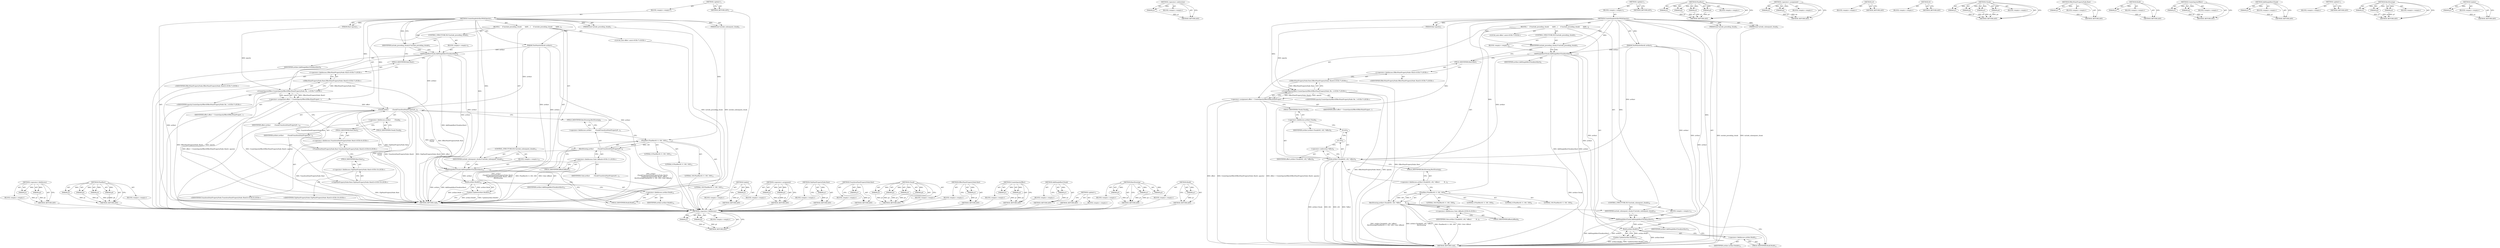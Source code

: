 digraph "Update" {
vulnerable_107 [label=<(METHOD,&lt;operator&gt;.fieldAccess)>];
vulnerable_108 [label=<(PARAM,p1)>];
vulnerable_109 [label=<(PARAM,p2)>];
vulnerable_110 [label=<(BLOCK,&lt;empty&gt;,&lt;empty&gt;)>];
vulnerable_111 [label=<(METHOD_RETURN,ANY)>];
vulnerable_133 [label=<(METHOD,FloatRect)>];
vulnerable_134 [label=<(PARAM,p1)>];
vulnerable_135 [label=<(PARAM,p2)>];
vulnerable_136 [label=<(PARAM,p3)>];
vulnerable_137 [label=<(PARAM,p4)>];
vulnerable_138 [label=<(BLOCK,&lt;empty&gt;,&lt;empty&gt;)>];
vulnerable_139 [label=<(METHOD_RETURN,ANY)>];
vulnerable_6 [label=<(METHOD,&lt;global&gt;)<SUB>1</SUB>>];
vulnerable_7 [label=<(BLOCK,&lt;empty&gt;,&lt;empty&gt;)<SUB>1</SUB>>];
vulnerable_8 [label=<(METHOD,CreateSimpleArtifactWithOpacity)<SUB>1</SUB>>];
vulnerable_9 [label=<(PARAM,TestPaintArtifact&amp; artifact)<SUB>1</SUB>>];
vulnerable_10 [label=<(PARAM,float opacity)<SUB>2</SUB>>];
vulnerable_11 [label=<(PARAM,bool include_preceding_chunk)<SUB>3</SUB>>];
vulnerable_12 [label=<(PARAM,bool include_subsequent_chunk)<SUB>4</SUB>>];
vulnerable_13 [label=<(BLOCK,{
     if (include_preceding_chunk)
       AddS...,{
     if (include_preceding_chunk)
       AddS...)<SUB>4</SUB>>];
vulnerable_14 [label=<(CONTROL_STRUCTURE,IF,if (include_preceding_chunk))<SUB>5</SUB>>];
vulnerable_15 [label=<(IDENTIFIER,include_preceding_chunk,if (include_preceding_chunk))<SUB>5</SUB>>];
vulnerable_16 [label=<(BLOCK,&lt;empty&gt;,&lt;empty&gt;)<SUB>6</SUB>>];
vulnerable_17 [label=<(AddSimpleRectChunk,AddSimpleRectChunk(artifact))<SUB>6</SUB>>];
vulnerable_18 [label=<(IDENTIFIER,artifact,AddSimpleRectChunk(artifact))<SUB>6</SUB>>];
vulnerable_19 [label="<(LOCAL,auto effect: auto)<SUB>7</SUB>>"];
vulnerable_20 [label=<(&lt;operator&gt;.assignment,effect = CreateOpacityEffect(EffectPaintPropert...)<SUB>7</SUB>>];
vulnerable_21 [label=<(IDENTIFIER,effect,effect = CreateOpacityEffect(EffectPaintPropert...)<SUB>7</SUB>>];
vulnerable_22 [label="<(CreateOpacityEffect,CreateOpacityEffect(EffectPaintPropertyNode::Ro...)<SUB>7</SUB>>"];
vulnerable_23 [label="<(EffectPaintPropertyNode.Root,EffectPaintPropertyNode::Root())<SUB>7</SUB>>"];
vulnerable_24 [label="<(&lt;operator&gt;.fieldAccess,EffectPaintPropertyNode::Root)<SUB>7</SUB>>"];
vulnerable_25 [label="<(IDENTIFIER,EffectPaintPropertyNode,EffectPaintPropertyNode::Root())<SUB>7</SUB>>"];
vulnerable_26 [label=<(FIELD_IDENTIFIER,Root,Root)<SUB>7</SUB>>];
vulnerable_27 [label="<(IDENTIFIER,opacity,CreateOpacityEffect(EffectPaintPropertyNode::Ro...)<SUB>7</SUB>>"];
vulnerable_28 [label=<(RectDrawing,artifact
        .Chunk(TransformPaintPropertyN...)<SUB>8</SUB>>];
vulnerable_29 [label=<(&lt;operator&gt;.fieldAccess,artifact
        .Chunk(TransformPaintPropertyN...)<SUB>8</SUB>>];
vulnerable_30 [label=<(Chunk,artifact
        .Chunk(TransformPaintPropertyN...)<SUB>8</SUB>>];
vulnerable_31 [label=<(&lt;operator&gt;.fieldAccess,artifact
        .Chunk)<SUB>8</SUB>>];
vulnerable_32 [label=<(IDENTIFIER,artifact,artifact
        .Chunk(TransformPaintPropertyN...)<SUB>8</SUB>>];
vulnerable_33 [label=<(FIELD_IDENTIFIER,Chunk,Chunk)<SUB>8</SUB>>];
vulnerable_34 [label="<(TransformPaintPropertyNode.Root,TransformPaintPropertyNode::Root())<SUB>9</SUB>>"];
vulnerable_35 [label="<(&lt;operator&gt;.fieldAccess,TransformPaintPropertyNode::Root)<SUB>9</SUB>>"];
vulnerable_36 [label="<(IDENTIFIER,TransformPaintPropertyNode,TransformPaintPropertyNode::Root())<SUB>9</SUB>>"];
vulnerable_37 [label=<(FIELD_IDENTIFIER,Root,Root)<SUB>9</SUB>>];
vulnerable_38 [label="<(ClipPaintPropertyNode.Root,ClipPaintPropertyNode::Root())<SUB>10</SUB>>"];
vulnerable_39 [label="<(&lt;operator&gt;.fieldAccess,ClipPaintPropertyNode::Root)<SUB>10</SUB>>"];
vulnerable_40 [label="<(IDENTIFIER,ClipPaintPropertyNode,ClipPaintPropertyNode::Root())<SUB>10</SUB>>"];
vulnerable_41 [label=<(FIELD_IDENTIFIER,Root,Root)<SUB>10</SUB>>];
vulnerable_42 [label=<(IDENTIFIER,effect,artifact
        .Chunk(TransformPaintPropertyN...)<SUB>10</SUB>>];
vulnerable_43 [label=<(FIELD_IDENTIFIER,RectDrawing,RectDrawing)<SUB>8</SUB>>];
vulnerable_44 [label=<(FloatRect,FloatRect(0, 0, 100, 100))<SUB>11</SUB>>];
vulnerable_45 [label=<(LITERAL,0,FloatRect(0, 0, 100, 100))<SUB>11</SUB>>];
vulnerable_46 [label=<(LITERAL,0,FloatRect(0, 0, 100, 100))<SUB>11</SUB>>];
vulnerable_47 [label=<(LITERAL,100,FloatRect(0, 0, 100, 100))<SUB>11</SUB>>];
vulnerable_48 [label=<(LITERAL,100,FloatRect(0, 0, 100, 100))<SUB>11</SUB>>];
vulnerable_49 [label="<(&lt;operator&gt;.fieldAccess,Color::kBlack)<SUB>11</SUB>>"];
vulnerable_50 [label=<(IDENTIFIER,Color,artifact
        .Chunk(TransformPaintPropertyN...)<SUB>11</SUB>>];
vulnerable_51 [label=<(FIELD_IDENTIFIER,kBlack,kBlack)<SUB>11</SUB>>];
vulnerable_52 [label=<(CONTROL_STRUCTURE,IF,if (include_subsequent_chunk))<SUB>12</SUB>>];
vulnerable_53 [label=<(IDENTIFIER,include_subsequent_chunk,if (include_subsequent_chunk))<SUB>12</SUB>>];
vulnerable_54 [label=<(BLOCK,&lt;empty&gt;,&lt;empty&gt;)<SUB>13</SUB>>];
vulnerable_55 [label=<(AddSimpleRectChunk,AddSimpleRectChunk(artifact))<SUB>13</SUB>>];
vulnerable_56 [label=<(IDENTIFIER,artifact,AddSimpleRectChunk(artifact))<SUB>13</SUB>>];
vulnerable_57 [label=<(Update,Update(artifact.Build()))<SUB>14</SUB>>];
vulnerable_58 [label=<(Build,artifact.Build())<SUB>14</SUB>>];
vulnerable_59 [label=<(&lt;operator&gt;.fieldAccess,artifact.Build)<SUB>14</SUB>>];
vulnerable_60 [label=<(IDENTIFIER,artifact,artifact.Build())<SUB>14</SUB>>];
vulnerable_61 [label=<(FIELD_IDENTIFIER,Build,Build)<SUB>14</SUB>>];
vulnerable_62 [label=<(METHOD_RETURN,void)<SUB>1</SUB>>];
vulnerable_64 [label=<(METHOD_RETURN,ANY)<SUB>1</SUB>>];
vulnerable_140 [label=<(METHOD,Update)>];
vulnerable_141 [label=<(PARAM,p1)>];
vulnerable_142 [label=<(BLOCK,&lt;empty&gt;,&lt;empty&gt;)>];
vulnerable_143 [label=<(METHOD_RETURN,ANY)>];
vulnerable_93 [label=<(METHOD,&lt;operator&gt;.assignment)>];
vulnerable_94 [label=<(PARAM,p1)>];
vulnerable_95 [label=<(PARAM,p2)>];
vulnerable_96 [label=<(BLOCK,&lt;empty&gt;,&lt;empty&gt;)>];
vulnerable_97 [label=<(METHOD_RETURN,ANY)>];
vulnerable_129 [label=<(METHOD,ClipPaintPropertyNode.Root)>];
vulnerable_130 [label=<(PARAM,p1)>];
vulnerable_131 [label=<(BLOCK,&lt;empty&gt;,&lt;empty&gt;)>];
vulnerable_132 [label=<(METHOD_RETURN,ANY)>];
vulnerable_125 [label=<(METHOD,TransformPaintPropertyNode.Root)>];
vulnerable_126 [label=<(PARAM,p1)>];
vulnerable_127 [label=<(BLOCK,&lt;empty&gt;,&lt;empty&gt;)>];
vulnerable_128 [label=<(METHOD_RETURN,ANY)>];
vulnerable_118 [label=<(METHOD,Chunk)>];
vulnerable_119 [label=<(PARAM,p1)>];
vulnerable_120 [label=<(PARAM,p2)>];
vulnerable_121 [label=<(PARAM,p3)>];
vulnerable_122 [label=<(PARAM,p4)>];
vulnerable_123 [label=<(BLOCK,&lt;empty&gt;,&lt;empty&gt;)>];
vulnerable_124 [label=<(METHOD_RETURN,ANY)>];
vulnerable_103 [label=<(METHOD,EffectPaintPropertyNode.Root)>];
vulnerable_104 [label=<(PARAM,p1)>];
vulnerable_105 [label=<(BLOCK,&lt;empty&gt;,&lt;empty&gt;)>];
vulnerable_106 [label=<(METHOD_RETURN,ANY)>];
vulnerable_98 [label=<(METHOD,CreateOpacityEffect)>];
vulnerable_99 [label=<(PARAM,p1)>];
vulnerable_100 [label=<(PARAM,p2)>];
vulnerable_101 [label=<(BLOCK,&lt;empty&gt;,&lt;empty&gt;)>];
vulnerable_102 [label=<(METHOD_RETURN,ANY)>];
vulnerable_89 [label=<(METHOD,AddSimpleRectChunk)>];
vulnerable_90 [label=<(PARAM,p1)>];
vulnerable_91 [label=<(BLOCK,&lt;empty&gt;,&lt;empty&gt;)>];
vulnerable_92 [label=<(METHOD_RETURN,ANY)>];
vulnerable_83 [label=<(METHOD,&lt;global&gt;)<SUB>1</SUB>>];
vulnerable_84 [label=<(BLOCK,&lt;empty&gt;,&lt;empty&gt;)>];
vulnerable_85 [label=<(METHOD_RETURN,ANY)>];
vulnerable_112 [label=<(METHOD,RectDrawing)>];
vulnerable_113 [label=<(PARAM,p1)>];
vulnerable_114 [label=<(PARAM,p2)>];
vulnerable_115 [label=<(PARAM,p3)>];
vulnerable_116 [label=<(BLOCK,&lt;empty&gt;,&lt;empty&gt;)>];
vulnerable_117 [label=<(METHOD_RETURN,ANY)>];
vulnerable_144 [label=<(METHOD,Build)>];
vulnerable_145 [label=<(PARAM,p1)>];
vulnerable_146 [label=<(BLOCK,&lt;empty&gt;,&lt;empty&gt;)>];
vulnerable_147 [label=<(METHOD_RETURN,ANY)>];
fixed_102 [label=<(METHOD,&lt;operator&gt;.fieldAccess)>];
fixed_103 [label=<(PARAM,p1)>];
fixed_104 [label=<(PARAM,p2)>];
fixed_105 [label=<(BLOCK,&lt;empty&gt;,&lt;empty&gt;)>];
fixed_106 [label=<(METHOD_RETURN,ANY)>];
fixed_126 [label=<(METHOD,&lt;operator&gt;.indirection)>];
fixed_127 [label=<(PARAM,p1)>];
fixed_128 [label=<(BLOCK,&lt;empty&gt;,&lt;empty&gt;)>];
fixed_129 [label=<(METHOD_RETURN,ANY)>];
fixed_6 [label=<(METHOD,&lt;global&gt;)<SUB>1</SUB>>];
fixed_7 [label=<(BLOCK,&lt;empty&gt;,&lt;empty&gt;)<SUB>1</SUB>>];
fixed_8 [label=<(METHOD,CreateSimpleArtifactWithOpacity)<SUB>1</SUB>>];
fixed_9 [label=<(PARAM,TestPaintArtifact&amp; artifact)<SUB>1</SUB>>];
fixed_10 [label=<(PARAM,float opacity)<SUB>2</SUB>>];
fixed_11 [label=<(PARAM,bool include_preceding_chunk)<SUB>3</SUB>>];
fixed_12 [label=<(PARAM,bool include_subsequent_chunk)<SUB>4</SUB>>];
fixed_13 [label=<(BLOCK,{
     if (include_preceding_chunk)
       AddS...,{
     if (include_preceding_chunk)
       AddS...)<SUB>4</SUB>>];
fixed_14 [label=<(CONTROL_STRUCTURE,IF,if (include_preceding_chunk))<SUB>5</SUB>>];
fixed_15 [label=<(IDENTIFIER,include_preceding_chunk,if (include_preceding_chunk))<SUB>5</SUB>>];
fixed_16 [label=<(BLOCK,&lt;empty&gt;,&lt;empty&gt;)<SUB>6</SUB>>];
fixed_17 [label=<(AddSimpleRectChunk,AddSimpleRectChunk(artifact))<SUB>6</SUB>>];
fixed_18 [label=<(IDENTIFIER,artifact,AddSimpleRectChunk(artifact))<SUB>6</SUB>>];
fixed_19 [label="<(LOCAL,auto effect: auto)<SUB>7</SUB>>"];
fixed_20 [label=<(&lt;operator&gt;.assignment,effect = CreateOpacityEffect(EffectPaintPropert...)<SUB>7</SUB>>];
fixed_21 [label=<(IDENTIFIER,effect,effect = CreateOpacityEffect(EffectPaintPropert...)<SUB>7</SUB>>];
fixed_22 [label="<(CreateOpacityEffect,CreateOpacityEffect(EffectPaintPropertyNode::Ro...)<SUB>7</SUB>>"];
fixed_23 [label="<(EffectPaintPropertyNode.Root,EffectPaintPropertyNode::Root())<SUB>7</SUB>>"];
fixed_24 [label="<(&lt;operator&gt;.fieldAccess,EffectPaintPropertyNode::Root)<SUB>7</SUB>>"];
fixed_25 [label="<(IDENTIFIER,EffectPaintPropertyNode,EffectPaintPropertyNode::Root())<SUB>7</SUB>>"];
fixed_26 [label=<(FIELD_IDENTIFIER,Root,Root)<SUB>7</SUB>>];
fixed_27 [label="<(IDENTIFIER,opacity,CreateOpacityEffect(EffectPaintPropertyNode::Ro...)<SUB>7</SUB>>"];
fixed_28 [label=<(RectDrawing,artifact.Chunk(t0(), c0(), *effect)
         .R...)<SUB>8</SUB>>];
fixed_29 [label=<(&lt;operator&gt;.fieldAccess,artifact.Chunk(t0(), c0(), *effect)
         .R...)<SUB>8</SUB>>];
fixed_30 [label=<(Chunk,artifact.Chunk(t0(), c0(), *effect))<SUB>8</SUB>>];
fixed_31 [label=<(&lt;operator&gt;.fieldAccess,artifact.Chunk)<SUB>8</SUB>>];
fixed_32 [label=<(IDENTIFIER,artifact,artifact.Chunk(t0(), c0(), *effect))<SUB>8</SUB>>];
fixed_33 [label=<(FIELD_IDENTIFIER,Chunk,Chunk)<SUB>8</SUB>>];
fixed_34 [label=<(t0,t0())<SUB>8</SUB>>];
fixed_35 [label=<(c0,c0())<SUB>8</SUB>>];
fixed_36 [label=<(&lt;operator&gt;.indirection,*effect)<SUB>8</SUB>>];
fixed_37 [label=<(IDENTIFIER,effect,artifact.Chunk(t0(), c0(), *effect))<SUB>8</SUB>>];
fixed_38 [label=<(FIELD_IDENTIFIER,RectDrawing,RectDrawing)<SUB>8</SUB>>];
fixed_39 [label=<(FloatRect,FloatRect(0, 0, 100, 100))<SUB>9</SUB>>];
fixed_40 [label=<(LITERAL,0,FloatRect(0, 0, 100, 100))<SUB>9</SUB>>];
fixed_41 [label=<(LITERAL,0,FloatRect(0, 0, 100, 100))<SUB>9</SUB>>];
fixed_42 [label=<(LITERAL,100,FloatRect(0, 0, 100, 100))<SUB>9</SUB>>];
fixed_43 [label=<(LITERAL,100,FloatRect(0, 0, 100, 100))<SUB>9</SUB>>];
fixed_44 [label="<(&lt;operator&gt;.fieldAccess,Color::kBlack)<SUB>9</SUB>>"];
fixed_45 [label=<(IDENTIFIER,Color,artifact.Chunk(t0(), c0(), *effect)
         .R...)<SUB>9</SUB>>];
fixed_46 [label=<(FIELD_IDENTIFIER,kBlack,kBlack)<SUB>9</SUB>>];
fixed_47 [label=<(CONTROL_STRUCTURE,IF,if (include_subsequent_chunk))<SUB>10</SUB>>];
fixed_48 [label=<(IDENTIFIER,include_subsequent_chunk,if (include_subsequent_chunk))<SUB>10</SUB>>];
fixed_49 [label=<(BLOCK,&lt;empty&gt;,&lt;empty&gt;)<SUB>11</SUB>>];
fixed_50 [label=<(AddSimpleRectChunk,AddSimpleRectChunk(artifact))<SUB>11</SUB>>];
fixed_51 [label=<(IDENTIFIER,artifact,AddSimpleRectChunk(artifact))<SUB>11</SUB>>];
fixed_52 [label=<(Update,Update(artifact.Build()))<SUB>12</SUB>>];
fixed_53 [label=<(Build,artifact.Build())<SUB>12</SUB>>];
fixed_54 [label=<(&lt;operator&gt;.fieldAccess,artifact.Build)<SUB>12</SUB>>];
fixed_55 [label=<(IDENTIFIER,artifact,artifact.Build())<SUB>12</SUB>>];
fixed_56 [label=<(FIELD_IDENTIFIER,Build,Build)<SUB>12</SUB>>];
fixed_57 [label=<(METHOD_RETURN,void)<SUB>1</SUB>>];
fixed_59 [label=<(METHOD_RETURN,ANY)<SUB>1</SUB>>];
fixed_130 [label=<(METHOD,FloatRect)>];
fixed_131 [label=<(PARAM,p1)>];
fixed_132 [label=<(PARAM,p2)>];
fixed_133 [label=<(PARAM,p3)>];
fixed_134 [label=<(PARAM,p4)>];
fixed_135 [label=<(BLOCK,&lt;empty&gt;,&lt;empty&gt;)>];
fixed_136 [label=<(METHOD_RETURN,ANY)>];
fixed_88 [label=<(METHOD,&lt;operator&gt;.assignment)>];
fixed_89 [label=<(PARAM,p1)>];
fixed_90 [label=<(PARAM,p2)>];
fixed_91 [label=<(BLOCK,&lt;empty&gt;,&lt;empty&gt;)>];
fixed_92 [label=<(METHOD_RETURN,ANY)>];
fixed_123 [label=<(METHOD,c0)>];
fixed_124 [label=<(BLOCK,&lt;empty&gt;,&lt;empty&gt;)>];
fixed_125 [label=<(METHOD_RETURN,ANY)>];
fixed_120 [label=<(METHOD,t0)>];
fixed_121 [label=<(BLOCK,&lt;empty&gt;,&lt;empty&gt;)>];
fixed_122 [label=<(METHOD_RETURN,ANY)>];
fixed_113 [label=<(METHOD,Chunk)>];
fixed_114 [label=<(PARAM,p1)>];
fixed_115 [label=<(PARAM,p2)>];
fixed_116 [label=<(PARAM,p3)>];
fixed_117 [label=<(PARAM,p4)>];
fixed_118 [label=<(BLOCK,&lt;empty&gt;,&lt;empty&gt;)>];
fixed_119 [label=<(METHOD_RETURN,ANY)>];
fixed_98 [label=<(METHOD,EffectPaintPropertyNode.Root)>];
fixed_99 [label=<(PARAM,p1)>];
fixed_100 [label=<(BLOCK,&lt;empty&gt;,&lt;empty&gt;)>];
fixed_101 [label=<(METHOD_RETURN,ANY)>];
fixed_141 [label=<(METHOD,Build)>];
fixed_142 [label=<(PARAM,p1)>];
fixed_143 [label=<(BLOCK,&lt;empty&gt;,&lt;empty&gt;)>];
fixed_144 [label=<(METHOD_RETURN,ANY)>];
fixed_93 [label=<(METHOD,CreateOpacityEffect)>];
fixed_94 [label=<(PARAM,p1)>];
fixed_95 [label=<(PARAM,p2)>];
fixed_96 [label=<(BLOCK,&lt;empty&gt;,&lt;empty&gt;)>];
fixed_97 [label=<(METHOD_RETURN,ANY)>];
fixed_84 [label=<(METHOD,AddSimpleRectChunk)>];
fixed_85 [label=<(PARAM,p1)>];
fixed_86 [label=<(BLOCK,&lt;empty&gt;,&lt;empty&gt;)>];
fixed_87 [label=<(METHOD_RETURN,ANY)>];
fixed_78 [label=<(METHOD,&lt;global&gt;)<SUB>1</SUB>>];
fixed_79 [label=<(BLOCK,&lt;empty&gt;,&lt;empty&gt;)>];
fixed_80 [label=<(METHOD_RETURN,ANY)>];
fixed_107 [label=<(METHOD,RectDrawing)>];
fixed_108 [label=<(PARAM,p1)>];
fixed_109 [label=<(PARAM,p2)>];
fixed_110 [label=<(PARAM,p3)>];
fixed_111 [label=<(BLOCK,&lt;empty&gt;,&lt;empty&gt;)>];
fixed_112 [label=<(METHOD_RETURN,ANY)>];
fixed_137 [label=<(METHOD,Update)>];
fixed_138 [label=<(PARAM,p1)>];
fixed_139 [label=<(BLOCK,&lt;empty&gt;,&lt;empty&gt;)>];
fixed_140 [label=<(METHOD_RETURN,ANY)>];
vulnerable_107 -> vulnerable_108  [key=0, label="AST: "];
vulnerable_107 -> vulnerable_108  [key=1, label="DDG: "];
vulnerable_107 -> vulnerable_110  [key=0, label="AST: "];
vulnerable_107 -> vulnerable_109  [key=0, label="AST: "];
vulnerable_107 -> vulnerable_109  [key=1, label="DDG: "];
vulnerable_107 -> vulnerable_111  [key=0, label="AST: "];
vulnerable_107 -> vulnerable_111  [key=1, label="CFG: "];
vulnerable_108 -> vulnerable_111  [key=0, label="DDG: p1"];
vulnerable_109 -> vulnerable_111  [key=0, label="DDG: p2"];
vulnerable_110 -> fixed_102  [key=0];
vulnerable_111 -> fixed_102  [key=0];
vulnerable_133 -> vulnerable_134  [key=0, label="AST: "];
vulnerable_133 -> vulnerable_134  [key=1, label="DDG: "];
vulnerable_133 -> vulnerable_138  [key=0, label="AST: "];
vulnerable_133 -> vulnerable_135  [key=0, label="AST: "];
vulnerable_133 -> vulnerable_135  [key=1, label="DDG: "];
vulnerable_133 -> vulnerable_139  [key=0, label="AST: "];
vulnerable_133 -> vulnerable_139  [key=1, label="CFG: "];
vulnerable_133 -> vulnerable_136  [key=0, label="AST: "];
vulnerable_133 -> vulnerable_136  [key=1, label="DDG: "];
vulnerable_133 -> vulnerable_137  [key=0, label="AST: "];
vulnerable_133 -> vulnerable_137  [key=1, label="DDG: "];
vulnerable_134 -> vulnerable_139  [key=0, label="DDG: p1"];
vulnerable_135 -> vulnerable_139  [key=0, label="DDG: p2"];
vulnerable_136 -> vulnerable_139  [key=0, label="DDG: p3"];
vulnerable_137 -> vulnerable_139  [key=0, label="DDG: p4"];
vulnerable_138 -> fixed_102  [key=0];
vulnerable_139 -> fixed_102  [key=0];
vulnerable_6 -> vulnerable_7  [key=0, label="AST: "];
vulnerable_6 -> vulnerable_64  [key=0, label="AST: "];
vulnerable_6 -> vulnerable_64  [key=1, label="CFG: "];
vulnerable_7 -> vulnerable_8  [key=0, label="AST: "];
vulnerable_8 -> vulnerable_9  [key=0, label="AST: "];
vulnerable_8 -> vulnerable_9  [key=1, label="DDG: "];
vulnerable_8 -> vulnerable_10  [key=0, label="AST: "];
vulnerable_8 -> vulnerable_10  [key=1, label="DDG: "];
vulnerable_8 -> vulnerable_11  [key=0, label="AST: "];
vulnerable_8 -> vulnerable_11  [key=1, label="DDG: "];
vulnerable_8 -> vulnerable_12  [key=0, label="AST: "];
vulnerable_8 -> vulnerable_12  [key=1, label="DDG: "];
vulnerable_8 -> vulnerable_13  [key=0, label="AST: "];
vulnerable_8 -> vulnerable_62  [key=0, label="AST: "];
vulnerable_8 -> vulnerable_15  [key=0, label="CFG: "];
vulnerable_8 -> vulnerable_15  [key=1, label="DDG: "];
vulnerable_8 -> vulnerable_53  [key=0, label="DDG: "];
vulnerable_8 -> vulnerable_22  [key=0, label="DDG: "];
vulnerable_8 -> vulnerable_44  [key=0, label="DDG: "];
vulnerable_8 -> vulnerable_17  [key=0, label="DDG: "];
vulnerable_8 -> vulnerable_30  [key=0, label="DDG: "];
vulnerable_8 -> vulnerable_55  [key=0, label="DDG: "];
vulnerable_9 -> vulnerable_62  [key=0, label="DDG: artifact"];
vulnerable_9 -> vulnerable_58  [key=0, label="DDG: artifact"];
vulnerable_9 -> vulnerable_17  [key=0, label="DDG: artifact"];
vulnerable_9 -> vulnerable_30  [key=0, label="DDG: artifact"];
vulnerable_9 -> vulnerable_55  [key=0, label="DDG: artifact"];
vulnerable_10 -> vulnerable_22  [key=0, label="DDG: opacity"];
vulnerable_11 -> vulnerable_62  [key=0, label="DDG: include_preceding_chunk"];
vulnerable_12 -> vulnerable_62  [key=0, label="DDG: include_subsequent_chunk"];
vulnerable_13 -> vulnerable_14  [key=0, label="AST: "];
vulnerable_13 -> vulnerable_19  [key=0, label="AST: "];
vulnerable_13 -> vulnerable_20  [key=0, label="AST: "];
vulnerable_13 -> vulnerable_28  [key=0, label="AST: "];
vulnerable_13 -> vulnerable_52  [key=0, label="AST: "];
vulnerable_13 -> vulnerable_57  [key=0, label="AST: "];
vulnerable_14 -> vulnerable_15  [key=0, label="AST: "];
vulnerable_14 -> vulnerable_16  [key=0, label="AST: "];
vulnerable_15 -> vulnerable_17  [key=0, label="CFG: "];
vulnerable_15 -> vulnerable_17  [key=1, label="CDG: "];
vulnerable_15 -> vulnerable_26  [key=0, label="CFG: "];
vulnerable_16 -> vulnerable_17  [key=0, label="AST: "];
vulnerable_17 -> vulnerable_18  [key=0, label="AST: "];
vulnerable_17 -> vulnerable_26  [key=0, label="CFG: "];
vulnerable_17 -> vulnerable_62  [key=0, label="DDG: artifact"];
vulnerable_17 -> vulnerable_62  [key=1, label="DDG: AddSimpleRectChunk(artifact)"];
vulnerable_17 -> vulnerable_58  [key=0, label="DDG: artifact"];
vulnerable_17 -> vulnerable_30  [key=0, label="DDG: artifact"];
vulnerable_17 -> vulnerable_55  [key=0, label="DDG: artifact"];
vulnerable_18 -> fixed_102  [key=0];
vulnerable_19 -> fixed_102  [key=0];
vulnerable_20 -> vulnerable_21  [key=0, label="AST: "];
vulnerable_20 -> vulnerable_22  [key=0, label="AST: "];
vulnerable_20 -> vulnerable_33  [key=0, label="CFG: "];
vulnerable_20 -> vulnerable_62  [key=0, label="DDG: CreateOpacityEffect(EffectPaintPropertyNode::Root(), opacity)"];
vulnerable_20 -> vulnerable_62  [key=1, label="DDG: effect = CreateOpacityEffect(EffectPaintPropertyNode::Root(), opacity)"];
vulnerable_20 -> vulnerable_30  [key=0, label="DDG: effect"];
vulnerable_21 -> fixed_102  [key=0];
vulnerable_22 -> vulnerable_23  [key=0, label="AST: "];
vulnerable_22 -> vulnerable_27  [key=0, label="AST: "];
vulnerable_22 -> vulnerable_20  [key=0, label="CFG: "];
vulnerable_22 -> vulnerable_20  [key=1, label="DDG: EffectPaintPropertyNode::Root()"];
vulnerable_22 -> vulnerable_20  [key=2, label="DDG: opacity"];
vulnerable_22 -> vulnerable_62  [key=0, label="DDG: EffectPaintPropertyNode::Root()"];
vulnerable_22 -> vulnerable_62  [key=1, label="DDG: opacity"];
vulnerable_23 -> vulnerable_24  [key=0, label="AST: "];
vulnerable_23 -> vulnerable_22  [key=0, label="CFG: "];
vulnerable_23 -> vulnerable_22  [key=1, label="DDG: EffectPaintPropertyNode::Root"];
vulnerable_23 -> vulnerable_62  [key=0, label="DDG: EffectPaintPropertyNode::Root"];
vulnerable_24 -> vulnerable_25  [key=0, label="AST: "];
vulnerable_24 -> vulnerable_26  [key=0, label="AST: "];
vulnerable_24 -> vulnerable_23  [key=0, label="CFG: "];
vulnerable_25 -> fixed_102  [key=0];
vulnerable_26 -> vulnerable_24  [key=0, label="CFG: "];
vulnerable_27 -> fixed_102  [key=0];
vulnerable_28 -> vulnerable_29  [key=0, label="AST: "];
vulnerable_28 -> vulnerable_44  [key=0, label="AST: "];
vulnerable_28 -> vulnerable_49  [key=0, label="AST: "];
vulnerable_28 -> vulnerable_53  [key=0, label="CFG: "];
vulnerable_28 -> vulnerable_62  [key=0, label="DDG: artifact
        .Chunk(TransformPaintPropertyNode::Root(),
               ClipPaintPropertyNode::Root(), effect)
         .RectDrawing"];
vulnerable_28 -> vulnerable_62  [key=1, label="DDG: FloatRect(0, 0, 100, 100)"];
vulnerable_28 -> vulnerable_62  [key=2, label="DDG: Color::kBlack"];
vulnerable_28 -> vulnerable_62  [key=3, label="DDG: artifact
        .Chunk(TransformPaintPropertyNode::Root(),
               ClipPaintPropertyNode::Root(), effect)
         .RectDrawing(FloatRect(0, 0, 100, 100), Color::kBlack)"];
vulnerable_29 -> vulnerable_30  [key=0, label="AST: "];
vulnerable_29 -> vulnerable_43  [key=0, label="AST: "];
vulnerable_29 -> vulnerable_44  [key=0, label="CFG: "];
vulnerable_30 -> vulnerable_31  [key=0, label="AST: "];
vulnerable_30 -> vulnerable_34  [key=0, label="AST: "];
vulnerable_30 -> vulnerable_38  [key=0, label="AST: "];
vulnerable_30 -> vulnerable_42  [key=0, label="AST: "];
vulnerable_30 -> vulnerable_43  [key=0, label="CFG: "];
vulnerable_30 -> vulnerable_62  [key=0, label="DDG: artifact
        .Chunk"];
vulnerable_30 -> vulnerable_62  [key=1, label="DDG: TransformPaintPropertyNode::Root()"];
vulnerable_30 -> vulnerable_62  [key=2, label="DDG: ClipPaintPropertyNode::Root()"];
vulnerable_30 -> vulnerable_62  [key=3, label="DDG: effect"];
vulnerable_30 -> vulnerable_55  [key=0, label="DDG: artifact
        .Chunk"];
vulnerable_31 -> vulnerable_32  [key=0, label="AST: "];
vulnerable_31 -> vulnerable_33  [key=0, label="AST: "];
vulnerable_31 -> vulnerable_37  [key=0, label="CFG: "];
vulnerable_32 -> fixed_102  [key=0];
vulnerable_33 -> vulnerable_31  [key=0, label="CFG: "];
vulnerable_34 -> vulnerable_35  [key=0, label="AST: "];
vulnerable_34 -> vulnerable_41  [key=0, label="CFG: "];
vulnerable_34 -> vulnerable_62  [key=0, label="DDG: TransformPaintPropertyNode::Root"];
vulnerable_34 -> vulnerable_30  [key=0, label="DDG: TransformPaintPropertyNode::Root"];
vulnerable_35 -> vulnerable_36  [key=0, label="AST: "];
vulnerable_35 -> vulnerable_37  [key=0, label="AST: "];
vulnerable_35 -> vulnerable_34  [key=0, label="CFG: "];
vulnerable_36 -> fixed_102  [key=0];
vulnerable_37 -> vulnerable_35  [key=0, label="CFG: "];
vulnerable_38 -> vulnerable_39  [key=0, label="AST: "];
vulnerable_38 -> vulnerable_30  [key=0, label="CFG: "];
vulnerable_38 -> vulnerable_30  [key=1, label="DDG: ClipPaintPropertyNode::Root"];
vulnerable_38 -> vulnerable_62  [key=0, label="DDG: ClipPaintPropertyNode::Root"];
vulnerable_39 -> vulnerable_40  [key=0, label="AST: "];
vulnerable_39 -> vulnerable_41  [key=0, label="AST: "];
vulnerable_39 -> vulnerable_38  [key=0, label="CFG: "];
vulnerable_40 -> fixed_102  [key=0];
vulnerable_41 -> vulnerable_39  [key=0, label="CFG: "];
vulnerable_42 -> fixed_102  [key=0];
vulnerable_43 -> vulnerable_29  [key=0, label="CFG: "];
vulnerable_44 -> vulnerable_45  [key=0, label="AST: "];
vulnerable_44 -> vulnerable_46  [key=0, label="AST: "];
vulnerable_44 -> vulnerable_47  [key=0, label="AST: "];
vulnerable_44 -> vulnerable_48  [key=0, label="AST: "];
vulnerable_44 -> vulnerable_51  [key=0, label="CFG: "];
vulnerable_44 -> vulnerable_28  [key=0, label="DDG: 0"];
vulnerable_44 -> vulnerable_28  [key=1, label="DDG: 100"];
vulnerable_45 -> fixed_102  [key=0];
vulnerable_46 -> fixed_102  [key=0];
vulnerable_47 -> fixed_102  [key=0];
vulnerable_48 -> fixed_102  [key=0];
vulnerable_49 -> vulnerable_50  [key=0, label="AST: "];
vulnerable_49 -> vulnerable_51  [key=0, label="AST: "];
vulnerable_49 -> vulnerable_28  [key=0, label="CFG: "];
vulnerable_50 -> fixed_102  [key=0];
vulnerable_51 -> vulnerable_49  [key=0, label="CFG: "];
vulnerable_52 -> vulnerable_53  [key=0, label="AST: "];
vulnerable_52 -> vulnerable_54  [key=0, label="AST: "];
vulnerable_53 -> vulnerable_55  [key=0, label="CFG: "];
vulnerable_53 -> vulnerable_55  [key=1, label="CDG: "];
vulnerable_53 -> vulnerable_61  [key=0, label="CFG: "];
vulnerable_54 -> vulnerable_55  [key=0, label="AST: "];
vulnerable_55 -> vulnerable_56  [key=0, label="AST: "];
vulnerable_55 -> vulnerable_61  [key=0, label="CFG: "];
vulnerable_55 -> vulnerable_62  [key=0, label="DDG: artifact"];
vulnerable_55 -> vulnerable_62  [key=1, label="DDG: AddSimpleRectChunk(artifact)"];
vulnerable_55 -> vulnerable_58  [key=0, label="DDG: artifact"];
vulnerable_56 -> fixed_102  [key=0];
vulnerable_57 -> vulnerable_58  [key=0, label="AST: "];
vulnerable_57 -> vulnerable_62  [key=0, label="CFG: "];
vulnerable_57 -> vulnerable_62  [key=1, label="DDG: artifact.Build()"];
vulnerable_57 -> vulnerable_62  [key=2, label="DDG: Update(artifact.Build())"];
vulnerable_58 -> vulnerable_59  [key=0, label="AST: "];
vulnerable_58 -> vulnerable_57  [key=0, label="CFG: "];
vulnerable_58 -> vulnerable_57  [key=1, label="DDG: artifact.Build"];
vulnerable_58 -> vulnerable_62  [key=0, label="DDG: artifact.Build"];
vulnerable_59 -> vulnerable_60  [key=0, label="AST: "];
vulnerable_59 -> vulnerable_61  [key=0, label="AST: "];
vulnerable_59 -> vulnerable_58  [key=0, label="CFG: "];
vulnerable_60 -> fixed_102  [key=0];
vulnerable_61 -> vulnerable_59  [key=0, label="CFG: "];
vulnerable_62 -> fixed_102  [key=0];
vulnerable_64 -> fixed_102  [key=0];
vulnerable_140 -> vulnerable_141  [key=0, label="AST: "];
vulnerable_140 -> vulnerable_141  [key=1, label="DDG: "];
vulnerable_140 -> vulnerable_142  [key=0, label="AST: "];
vulnerable_140 -> vulnerable_143  [key=0, label="AST: "];
vulnerable_140 -> vulnerable_143  [key=1, label="CFG: "];
vulnerable_141 -> vulnerable_143  [key=0, label="DDG: p1"];
vulnerable_142 -> fixed_102  [key=0];
vulnerable_143 -> fixed_102  [key=0];
vulnerable_93 -> vulnerable_94  [key=0, label="AST: "];
vulnerable_93 -> vulnerable_94  [key=1, label="DDG: "];
vulnerable_93 -> vulnerable_96  [key=0, label="AST: "];
vulnerable_93 -> vulnerable_95  [key=0, label="AST: "];
vulnerable_93 -> vulnerable_95  [key=1, label="DDG: "];
vulnerable_93 -> vulnerable_97  [key=0, label="AST: "];
vulnerable_93 -> vulnerable_97  [key=1, label="CFG: "];
vulnerable_94 -> vulnerable_97  [key=0, label="DDG: p1"];
vulnerable_95 -> vulnerable_97  [key=0, label="DDG: p2"];
vulnerable_96 -> fixed_102  [key=0];
vulnerable_97 -> fixed_102  [key=0];
vulnerable_129 -> vulnerable_130  [key=0, label="AST: "];
vulnerable_129 -> vulnerable_130  [key=1, label="DDG: "];
vulnerable_129 -> vulnerable_131  [key=0, label="AST: "];
vulnerable_129 -> vulnerable_132  [key=0, label="AST: "];
vulnerable_129 -> vulnerable_132  [key=1, label="CFG: "];
vulnerable_130 -> vulnerable_132  [key=0, label="DDG: p1"];
vulnerable_131 -> fixed_102  [key=0];
vulnerable_132 -> fixed_102  [key=0];
vulnerable_125 -> vulnerable_126  [key=0, label="AST: "];
vulnerable_125 -> vulnerable_126  [key=1, label="DDG: "];
vulnerable_125 -> vulnerable_127  [key=0, label="AST: "];
vulnerable_125 -> vulnerable_128  [key=0, label="AST: "];
vulnerable_125 -> vulnerable_128  [key=1, label="CFG: "];
vulnerable_126 -> vulnerable_128  [key=0, label="DDG: p1"];
vulnerable_127 -> fixed_102  [key=0];
vulnerable_128 -> fixed_102  [key=0];
vulnerable_118 -> vulnerable_119  [key=0, label="AST: "];
vulnerable_118 -> vulnerable_119  [key=1, label="DDG: "];
vulnerable_118 -> vulnerable_123  [key=0, label="AST: "];
vulnerable_118 -> vulnerable_120  [key=0, label="AST: "];
vulnerable_118 -> vulnerable_120  [key=1, label="DDG: "];
vulnerable_118 -> vulnerable_124  [key=0, label="AST: "];
vulnerable_118 -> vulnerable_124  [key=1, label="CFG: "];
vulnerable_118 -> vulnerable_121  [key=0, label="AST: "];
vulnerable_118 -> vulnerable_121  [key=1, label="DDG: "];
vulnerable_118 -> vulnerable_122  [key=0, label="AST: "];
vulnerable_118 -> vulnerable_122  [key=1, label="DDG: "];
vulnerable_119 -> vulnerable_124  [key=0, label="DDG: p1"];
vulnerable_120 -> vulnerable_124  [key=0, label="DDG: p2"];
vulnerable_121 -> vulnerable_124  [key=0, label="DDG: p3"];
vulnerable_122 -> vulnerable_124  [key=0, label="DDG: p4"];
vulnerable_123 -> fixed_102  [key=0];
vulnerable_124 -> fixed_102  [key=0];
vulnerable_103 -> vulnerable_104  [key=0, label="AST: "];
vulnerable_103 -> vulnerable_104  [key=1, label="DDG: "];
vulnerable_103 -> vulnerable_105  [key=0, label="AST: "];
vulnerable_103 -> vulnerable_106  [key=0, label="AST: "];
vulnerable_103 -> vulnerable_106  [key=1, label="CFG: "];
vulnerable_104 -> vulnerable_106  [key=0, label="DDG: p1"];
vulnerable_105 -> fixed_102  [key=0];
vulnerable_106 -> fixed_102  [key=0];
vulnerable_98 -> vulnerable_99  [key=0, label="AST: "];
vulnerable_98 -> vulnerable_99  [key=1, label="DDG: "];
vulnerable_98 -> vulnerable_101  [key=0, label="AST: "];
vulnerable_98 -> vulnerable_100  [key=0, label="AST: "];
vulnerable_98 -> vulnerable_100  [key=1, label="DDG: "];
vulnerable_98 -> vulnerable_102  [key=0, label="AST: "];
vulnerable_98 -> vulnerable_102  [key=1, label="CFG: "];
vulnerable_99 -> vulnerable_102  [key=0, label="DDG: p1"];
vulnerable_100 -> vulnerable_102  [key=0, label="DDG: p2"];
vulnerable_101 -> fixed_102  [key=0];
vulnerable_102 -> fixed_102  [key=0];
vulnerable_89 -> vulnerable_90  [key=0, label="AST: "];
vulnerable_89 -> vulnerable_90  [key=1, label="DDG: "];
vulnerable_89 -> vulnerable_91  [key=0, label="AST: "];
vulnerable_89 -> vulnerable_92  [key=0, label="AST: "];
vulnerable_89 -> vulnerable_92  [key=1, label="CFG: "];
vulnerable_90 -> vulnerable_92  [key=0, label="DDG: p1"];
vulnerable_91 -> fixed_102  [key=0];
vulnerable_92 -> fixed_102  [key=0];
vulnerable_83 -> vulnerable_84  [key=0, label="AST: "];
vulnerable_83 -> vulnerable_85  [key=0, label="AST: "];
vulnerable_83 -> vulnerable_85  [key=1, label="CFG: "];
vulnerable_84 -> fixed_102  [key=0];
vulnerable_85 -> fixed_102  [key=0];
vulnerable_112 -> vulnerable_113  [key=0, label="AST: "];
vulnerable_112 -> vulnerable_113  [key=1, label="DDG: "];
vulnerable_112 -> vulnerable_116  [key=0, label="AST: "];
vulnerable_112 -> vulnerable_114  [key=0, label="AST: "];
vulnerable_112 -> vulnerable_114  [key=1, label="DDG: "];
vulnerable_112 -> vulnerable_117  [key=0, label="AST: "];
vulnerable_112 -> vulnerable_117  [key=1, label="CFG: "];
vulnerable_112 -> vulnerable_115  [key=0, label="AST: "];
vulnerable_112 -> vulnerable_115  [key=1, label="DDG: "];
vulnerable_113 -> vulnerable_117  [key=0, label="DDG: p1"];
vulnerable_114 -> vulnerable_117  [key=0, label="DDG: p2"];
vulnerable_115 -> vulnerable_117  [key=0, label="DDG: p3"];
vulnerable_116 -> fixed_102  [key=0];
vulnerable_117 -> fixed_102  [key=0];
vulnerable_144 -> vulnerable_145  [key=0, label="AST: "];
vulnerable_144 -> vulnerable_145  [key=1, label="DDG: "];
vulnerable_144 -> vulnerable_146  [key=0, label="AST: "];
vulnerable_144 -> vulnerable_147  [key=0, label="AST: "];
vulnerable_144 -> vulnerable_147  [key=1, label="CFG: "];
vulnerable_145 -> vulnerable_147  [key=0, label="DDG: p1"];
vulnerable_146 -> fixed_102  [key=0];
vulnerable_147 -> fixed_102  [key=0];
fixed_102 -> fixed_103  [key=0, label="AST: "];
fixed_102 -> fixed_103  [key=1, label="DDG: "];
fixed_102 -> fixed_105  [key=0, label="AST: "];
fixed_102 -> fixed_104  [key=0, label="AST: "];
fixed_102 -> fixed_104  [key=1, label="DDG: "];
fixed_102 -> fixed_106  [key=0, label="AST: "];
fixed_102 -> fixed_106  [key=1, label="CFG: "];
fixed_103 -> fixed_106  [key=0, label="DDG: p1"];
fixed_104 -> fixed_106  [key=0, label="DDG: p2"];
fixed_126 -> fixed_127  [key=0, label="AST: "];
fixed_126 -> fixed_127  [key=1, label="DDG: "];
fixed_126 -> fixed_128  [key=0, label="AST: "];
fixed_126 -> fixed_129  [key=0, label="AST: "];
fixed_126 -> fixed_129  [key=1, label="CFG: "];
fixed_127 -> fixed_129  [key=0, label="DDG: p1"];
fixed_6 -> fixed_7  [key=0, label="AST: "];
fixed_6 -> fixed_59  [key=0, label="AST: "];
fixed_6 -> fixed_59  [key=1, label="CFG: "];
fixed_7 -> fixed_8  [key=0, label="AST: "];
fixed_8 -> fixed_9  [key=0, label="AST: "];
fixed_8 -> fixed_9  [key=1, label="DDG: "];
fixed_8 -> fixed_10  [key=0, label="AST: "];
fixed_8 -> fixed_10  [key=1, label="DDG: "];
fixed_8 -> fixed_11  [key=0, label="AST: "];
fixed_8 -> fixed_11  [key=1, label="DDG: "];
fixed_8 -> fixed_12  [key=0, label="AST: "];
fixed_8 -> fixed_12  [key=1, label="DDG: "];
fixed_8 -> fixed_13  [key=0, label="AST: "];
fixed_8 -> fixed_57  [key=0, label="AST: "];
fixed_8 -> fixed_15  [key=0, label="CFG: "];
fixed_8 -> fixed_15  [key=1, label="DDG: "];
fixed_8 -> fixed_48  [key=0, label="DDG: "];
fixed_8 -> fixed_22  [key=0, label="DDG: "];
fixed_8 -> fixed_39  [key=0, label="DDG: "];
fixed_8 -> fixed_17  [key=0, label="DDG: "];
fixed_8 -> fixed_30  [key=0, label="DDG: "];
fixed_8 -> fixed_50  [key=0, label="DDG: "];
fixed_9 -> fixed_57  [key=0, label="DDG: artifact"];
fixed_9 -> fixed_53  [key=0, label="DDG: artifact"];
fixed_9 -> fixed_17  [key=0, label="DDG: artifact"];
fixed_9 -> fixed_30  [key=0, label="DDG: artifact"];
fixed_9 -> fixed_50  [key=0, label="DDG: artifact"];
fixed_10 -> fixed_22  [key=0, label="DDG: opacity"];
fixed_11 -> fixed_57  [key=0, label="DDG: include_preceding_chunk"];
fixed_12 -> fixed_57  [key=0, label="DDG: include_subsequent_chunk"];
fixed_13 -> fixed_14  [key=0, label="AST: "];
fixed_13 -> fixed_19  [key=0, label="AST: "];
fixed_13 -> fixed_20  [key=0, label="AST: "];
fixed_13 -> fixed_28  [key=0, label="AST: "];
fixed_13 -> fixed_47  [key=0, label="AST: "];
fixed_13 -> fixed_52  [key=0, label="AST: "];
fixed_14 -> fixed_15  [key=0, label="AST: "];
fixed_14 -> fixed_16  [key=0, label="AST: "];
fixed_15 -> fixed_17  [key=0, label="CFG: "];
fixed_15 -> fixed_17  [key=1, label="CDG: "];
fixed_15 -> fixed_26  [key=0, label="CFG: "];
fixed_16 -> fixed_17  [key=0, label="AST: "];
fixed_17 -> fixed_18  [key=0, label="AST: "];
fixed_17 -> fixed_26  [key=0, label="CFG: "];
fixed_17 -> fixed_57  [key=0, label="DDG: artifact"];
fixed_17 -> fixed_57  [key=1, label="DDG: AddSimpleRectChunk(artifact)"];
fixed_17 -> fixed_53  [key=0, label="DDG: artifact"];
fixed_17 -> fixed_30  [key=0, label="DDG: artifact"];
fixed_17 -> fixed_50  [key=0, label="DDG: artifact"];
fixed_20 -> fixed_21  [key=0, label="AST: "];
fixed_20 -> fixed_22  [key=0, label="AST: "];
fixed_20 -> fixed_33  [key=0, label="CFG: "];
fixed_20 -> fixed_57  [key=0, label="DDG: effect"];
fixed_20 -> fixed_57  [key=1, label="DDG: CreateOpacityEffect(EffectPaintPropertyNode::Root(), opacity)"];
fixed_20 -> fixed_57  [key=2, label="DDG: effect = CreateOpacityEffect(EffectPaintPropertyNode::Root(), opacity)"];
fixed_22 -> fixed_23  [key=0, label="AST: "];
fixed_22 -> fixed_27  [key=0, label="AST: "];
fixed_22 -> fixed_20  [key=0, label="CFG: "];
fixed_22 -> fixed_20  [key=1, label="DDG: EffectPaintPropertyNode::Root()"];
fixed_22 -> fixed_20  [key=2, label="DDG: opacity"];
fixed_22 -> fixed_57  [key=0, label="DDG: EffectPaintPropertyNode::Root()"];
fixed_22 -> fixed_57  [key=1, label="DDG: opacity"];
fixed_23 -> fixed_24  [key=0, label="AST: "];
fixed_23 -> fixed_22  [key=0, label="CFG: "];
fixed_23 -> fixed_22  [key=1, label="DDG: EffectPaintPropertyNode::Root"];
fixed_23 -> fixed_57  [key=0, label="DDG: EffectPaintPropertyNode::Root"];
fixed_24 -> fixed_25  [key=0, label="AST: "];
fixed_24 -> fixed_26  [key=0, label="AST: "];
fixed_24 -> fixed_23  [key=0, label="CFG: "];
fixed_26 -> fixed_24  [key=0, label="CFG: "];
fixed_28 -> fixed_29  [key=0, label="AST: "];
fixed_28 -> fixed_39  [key=0, label="AST: "];
fixed_28 -> fixed_44  [key=0, label="AST: "];
fixed_28 -> fixed_48  [key=0, label="CFG: "];
fixed_28 -> fixed_57  [key=0, label="DDG: artifact.Chunk(t0(), c0(), *effect)
         .RectDrawing"];
fixed_28 -> fixed_57  [key=1, label="DDG: FloatRect(0, 0, 100, 100)"];
fixed_28 -> fixed_57  [key=2, label="DDG: Color::kBlack"];
fixed_28 -> fixed_57  [key=3, label="DDG: artifact.Chunk(t0(), c0(), *effect)
         .RectDrawing(FloatRect(0, 0, 100, 100), Color::kBlack)"];
fixed_29 -> fixed_30  [key=0, label="AST: "];
fixed_29 -> fixed_38  [key=0, label="AST: "];
fixed_29 -> fixed_39  [key=0, label="CFG: "];
fixed_30 -> fixed_31  [key=0, label="AST: "];
fixed_30 -> fixed_34  [key=0, label="AST: "];
fixed_30 -> fixed_35  [key=0, label="AST: "];
fixed_30 -> fixed_36  [key=0, label="AST: "];
fixed_30 -> fixed_38  [key=0, label="CFG: "];
fixed_30 -> fixed_57  [key=0, label="DDG: artifact.Chunk"];
fixed_30 -> fixed_57  [key=1, label="DDG: t0()"];
fixed_30 -> fixed_57  [key=2, label="DDG: c0()"];
fixed_30 -> fixed_57  [key=3, label="DDG: *effect"];
fixed_30 -> fixed_50  [key=0, label="DDG: artifact.Chunk"];
fixed_31 -> fixed_32  [key=0, label="AST: "];
fixed_31 -> fixed_33  [key=0, label="AST: "];
fixed_31 -> fixed_34  [key=0, label="CFG: "];
fixed_33 -> fixed_31  [key=0, label="CFG: "];
fixed_34 -> fixed_35  [key=0, label="CFG: "];
fixed_35 -> fixed_36  [key=0, label="CFG: "];
fixed_36 -> fixed_37  [key=0, label="AST: "];
fixed_36 -> fixed_30  [key=0, label="CFG: "];
fixed_38 -> fixed_29  [key=0, label="CFG: "];
fixed_39 -> fixed_40  [key=0, label="AST: "];
fixed_39 -> fixed_41  [key=0, label="AST: "];
fixed_39 -> fixed_42  [key=0, label="AST: "];
fixed_39 -> fixed_43  [key=0, label="AST: "];
fixed_39 -> fixed_46  [key=0, label="CFG: "];
fixed_39 -> fixed_28  [key=0, label="DDG: 0"];
fixed_39 -> fixed_28  [key=1, label="DDG: 100"];
fixed_44 -> fixed_45  [key=0, label="AST: "];
fixed_44 -> fixed_46  [key=0, label="AST: "];
fixed_44 -> fixed_28  [key=0, label="CFG: "];
fixed_46 -> fixed_44  [key=0, label="CFG: "];
fixed_47 -> fixed_48  [key=0, label="AST: "];
fixed_47 -> fixed_49  [key=0, label="AST: "];
fixed_48 -> fixed_50  [key=0, label="CFG: "];
fixed_48 -> fixed_50  [key=1, label="CDG: "];
fixed_48 -> fixed_56  [key=0, label="CFG: "];
fixed_49 -> fixed_50  [key=0, label="AST: "];
fixed_50 -> fixed_51  [key=0, label="AST: "];
fixed_50 -> fixed_56  [key=0, label="CFG: "];
fixed_50 -> fixed_57  [key=0, label="DDG: artifact"];
fixed_50 -> fixed_57  [key=1, label="DDG: AddSimpleRectChunk(artifact)"];
fixed_50 -> fixed_53  [key=0, label="DDG: artifact"];
fixed_52 -> fixed_53  [key=0, label="AST: "];
fixed_52 -> fixed_57  [key=0, label="CFG: "];
fixed_52 -> fixed_57  [key=1, label="DDG: artifact.Build()"];
fixed_52 -> fixed_57  [key=2, label="DDG: Update(artifact.Build())"];
fixed_53 -> fixed_54  [key=0, label="AST: "];
fixed_53 -> fixed_52  [key=0, label="CFG: "];
fixed_53 -> fixed_52  [key=1, label="DDG: artifact.Build"];
fixed_53 -> fixed_57  [key=0, label="DDG: artifact.Build"];
fixed_54 -> fixed_55  [key=0, label="AST: "];
fixed_54 -> fixed_56  [key=0, label="AST: "];
fixed_54 -> fixed_53  [key=0, label="CFG: "];
fixed_56 -> fixed_54  [key=0, label="CFG: "];
fixed_130 -> fixed_131  [key=0, label="AST: "];
fixed_130 -> fixed_131  [key=1, label="DDG: "];
fixed_130 -> fixed_135  [key=0, label="AST: "];
fixed_130 -> fixed_132  [key=0, label="AST: "];
fixed_130 -> fixed_132  [key=1, label="DDG: "];
fixed_130 -> fixed_136  [key=0, label="AST: "];
fixed_130 -> fixed_136  [key=1, label="CFG: "];
fixed_130 -> fixed_133  [key=0, label="AST: "];
fixed_130 -> fixed_133  [key=1, label="DDG: "];
fixed_130 -> fixed_134  [key=0, label="AST: "];
fixed_130 -> fixed_134  [key=1, label="DDG: "];
fixed_131 -> fixed_136  [key=0, label="DDG: p1"];
fixed_132 -> fixed_136  [key=0, label="DDG: p2"];
fixed_133 -> fixed_136  [key=0, label="DDG: p3"];
fixed_134 -> fixed_136  [key=0, label="DDG: p4"];
fixed_88 -> fixed_89  [key=0, label="AST: "];
fixed_88 -> fixed_89  [key=1, label="DDG: "];
fixed_88 -> fixed_91  [key=0, label="AST: "];
fixed_88 -> fixed_90  [key=0, label="AST: "];
fixed_88 -> fixed_90  [key=1, label="DDG: "];
fixed_88 -> fixed_92  [key=0, label="AST: "];
fixed_88 -> fixed_92  [key=1, label="CFG: "];
fixed_89 -> fixed_92  [key=0, label="DDG: p1"];
fixed_90 -> fixed_92  [key=0, label="DDG: p2"];
fixed_123 -> fixed_124  [key=0, label="AST: "];
fixed_123 -> fixed_125  [key=0, label="AST: "];
fixed_123 -> fixed_125  [key=1, label="CFG: "];
fixed_120 -> fixed_121  [key=0, label="AST: "];
fixed_120 -> fixed_122  [key=0, label="AST: "];
fixed_120 -> fixed_122  [key=1, label="CFG: "];
fixed_113 -> fixed_114  [key=0, label="AST: "];
fixed_113 -> fixed_114  [key=1, label="DDG: "];
fixed_113 -> fixed_118  [key=0, label="AST: "];
fixed_113 -> fixed_115  [key=0, label="AST: "];
fixed_113 -> fixed_115  [key=1, label="DDG: "];
fixed_113 -> fixed_119  [key=0, label="AST: "];
fixed_113 -> fixed_119  [key=1, label="CFG: "];
fixed_113 -> fixed_116  [key=0, label="AST: "];
fixed_113 -> fixed_116  [key=1, label="DDG: "];
fixed_113 -> fixed_117  [key=0, label="AST: "];
fixed_113 -> fixed_117  [key=1, label="DDG: "];
fixed_114 -> fixed_119  [key=0, label="DDG: p1"];
fixed_115 -> fixed_119  [key=0, label="DDG: p2"];
fixed_116 -> fixed_119  [key=0, label="DDG: p3"];
fixed_117 -> fixed_119  [key=0, label="DDG: p4"];
fixed_98 -> fixed_99  [key=0, label="AST: "];
fixed_98 -> fixed_99  [key=1, label="DDG: "];
fixed_98 -> fixed_100  [key=0, label="AST: "];
fixed_98 -> fixed_101  [key=0, label="AST: "];
fixed_98 -> fixed_101  [key=1, label="CFG: "];
fixed_99 -> fixed_101  [key=0, label="DDG: p1"];
fixed_141 -> fixed_142  [key=0, label="AST: "];
fixed_141 -> fixed_142  [key=1, label="DDG: "];
fixed_141 -> fixed_143  [key=0, label="AST: "];
fixed_141 -> fixed_144  [key=0, label="AST: "];
fixed_141 -> fixed_144  [key=1, label="CFG: "];
fixed_142 -> fixed_144  [key=0, label="DDG: p1"];
fixed_93 -> fixed_94  [key=0, label="AST: "];
fixed_93 -> fixed_94  [key=1, label="DDG: "];
fixed_93 -> fixed_96  [key=0, label="AST: "];
fixed_93 -> fixed_95  [key=0, label="AST: "];
fixed_93 -> fixed_95  [key=1, label="DDG: "];
fixed_93 -> fixed_97  [key=0, label="AST: "];
fixed_93 -> fixed_97  [key=1, label="CFG: "];
fixed_94 -> fixed_97  [key=0, label="DDG: p1"];
fixed_95 -> fixed_97  [key=0, label="DDG: p2"];
fixed_84 -> fixed_85  [key=0, label="AST: "];
fixed_84 -> fixed_85  [key=1, label="DDG: "];
fixed_84 -> fixed_86  [key=0, label="AST: "];
fixed_84 -> fixed_87  [key=0, label="AST: "];
fixed_84 -> fixed_87  [key=1, label="CFG: "];
fixed_85 -> fixed_87  [key=0, label="DDG: p1"];
fixed_78 -> fixed_79  [key=0, label="AST: "];
fixed_78 -> fixed_80  [key=0, label="AST: "];
fixed_78 -> fixed_80  [key=1, label="CFG: "];
fixed_107 -> fixed_108  [key=0, label="AST: "];
fixed_107 -> fixed_108  [key=1, label="DDG: "];
fixed_107 -> fixed_111  [key=0, label="AST: "];
fixed_107 -> fixed_109  [key=0, label="AST: "];
fixed_107 -> fixed_109  [key=1, label="DDG: "];
fixed_107 -> fixed_112  [key=0, label="AST: "];
fixed_107 -> fixed_112  [key=1, label="CFG: "];
fixed_107 -> fixed_110  [key=0, label="AST: "];
fixed_107 -> fixed_110  [key=1, label="DDG: "];
fixed_108 -> fixed_112  [key=0, label="DDG: p1"];
fixed_109 -> fixed_112  [key=0, label="DDG: p2"];
fixed_110 -> fixed_112  [key=0, label="DDG: p3"];
fixed_137 -> fixed_138  [key=0, label="AST: "];
fixed_137 -> fixed_138  [key=1, label="DDG: "];
fixed_137 -> fixed_139  [key=0, label="AST: "];
fixed_137 -> fixed_140  [key=0, label="AST: "];
fixed_137 -> fixed_140  [key=1, label="CFG: "];
fixed_138 -> fixed_140  [key=0, label="DDG: p1"];
}
